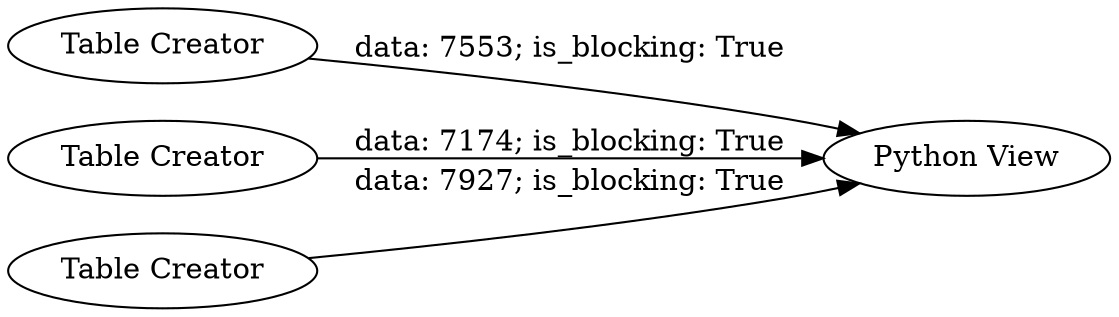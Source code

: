 digraph {
	"-4462122198249098954_1" [label="Python View"]
	"-4462122198249098954_3" [label="Table Creator"]
	"-4462122198249098954_2" [label="Table Creator"]
	"-4462122198249098954_4" [label="Table Creator"]
	"-4462122198249098954_4" -> "-4462122198249098954_1" [label="data: 7927; is_blocking: True"]
	"-4462122198249098954_3" -> "-4462122198249098954_1" [label="data: 7553; is_blocking: True"]
	"-4462122198249098954_2" -> "-4462122198249098954_1" [label="data: 7174; is_blocking: True"]
	rankdir=LR
}
